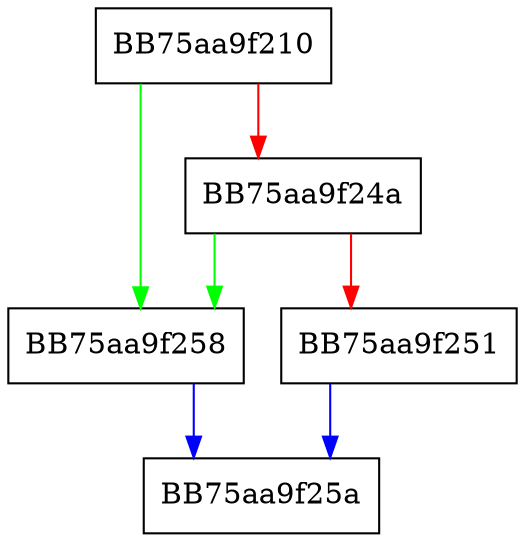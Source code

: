 digraph RpfAPI_HasLowFiMatch {
  node [shape="box"];
  graph [splines=ortho];
  BB75aa9f210 -> BB75aa9f258 [color="green"];
  BB75aa9f210 -> BB75aa9f24a [color="red"];
  BB75aa9f24a -> BB75aa9f258 [color="green"];
  BB75aa9f24a -> BB75aa9f251 [color="red"];
  BB75aa9f251 -> BB75aa9f25a [color="blue"];
  BB75aa9f258 -> BB75aa9f25a [color="blue"];
}